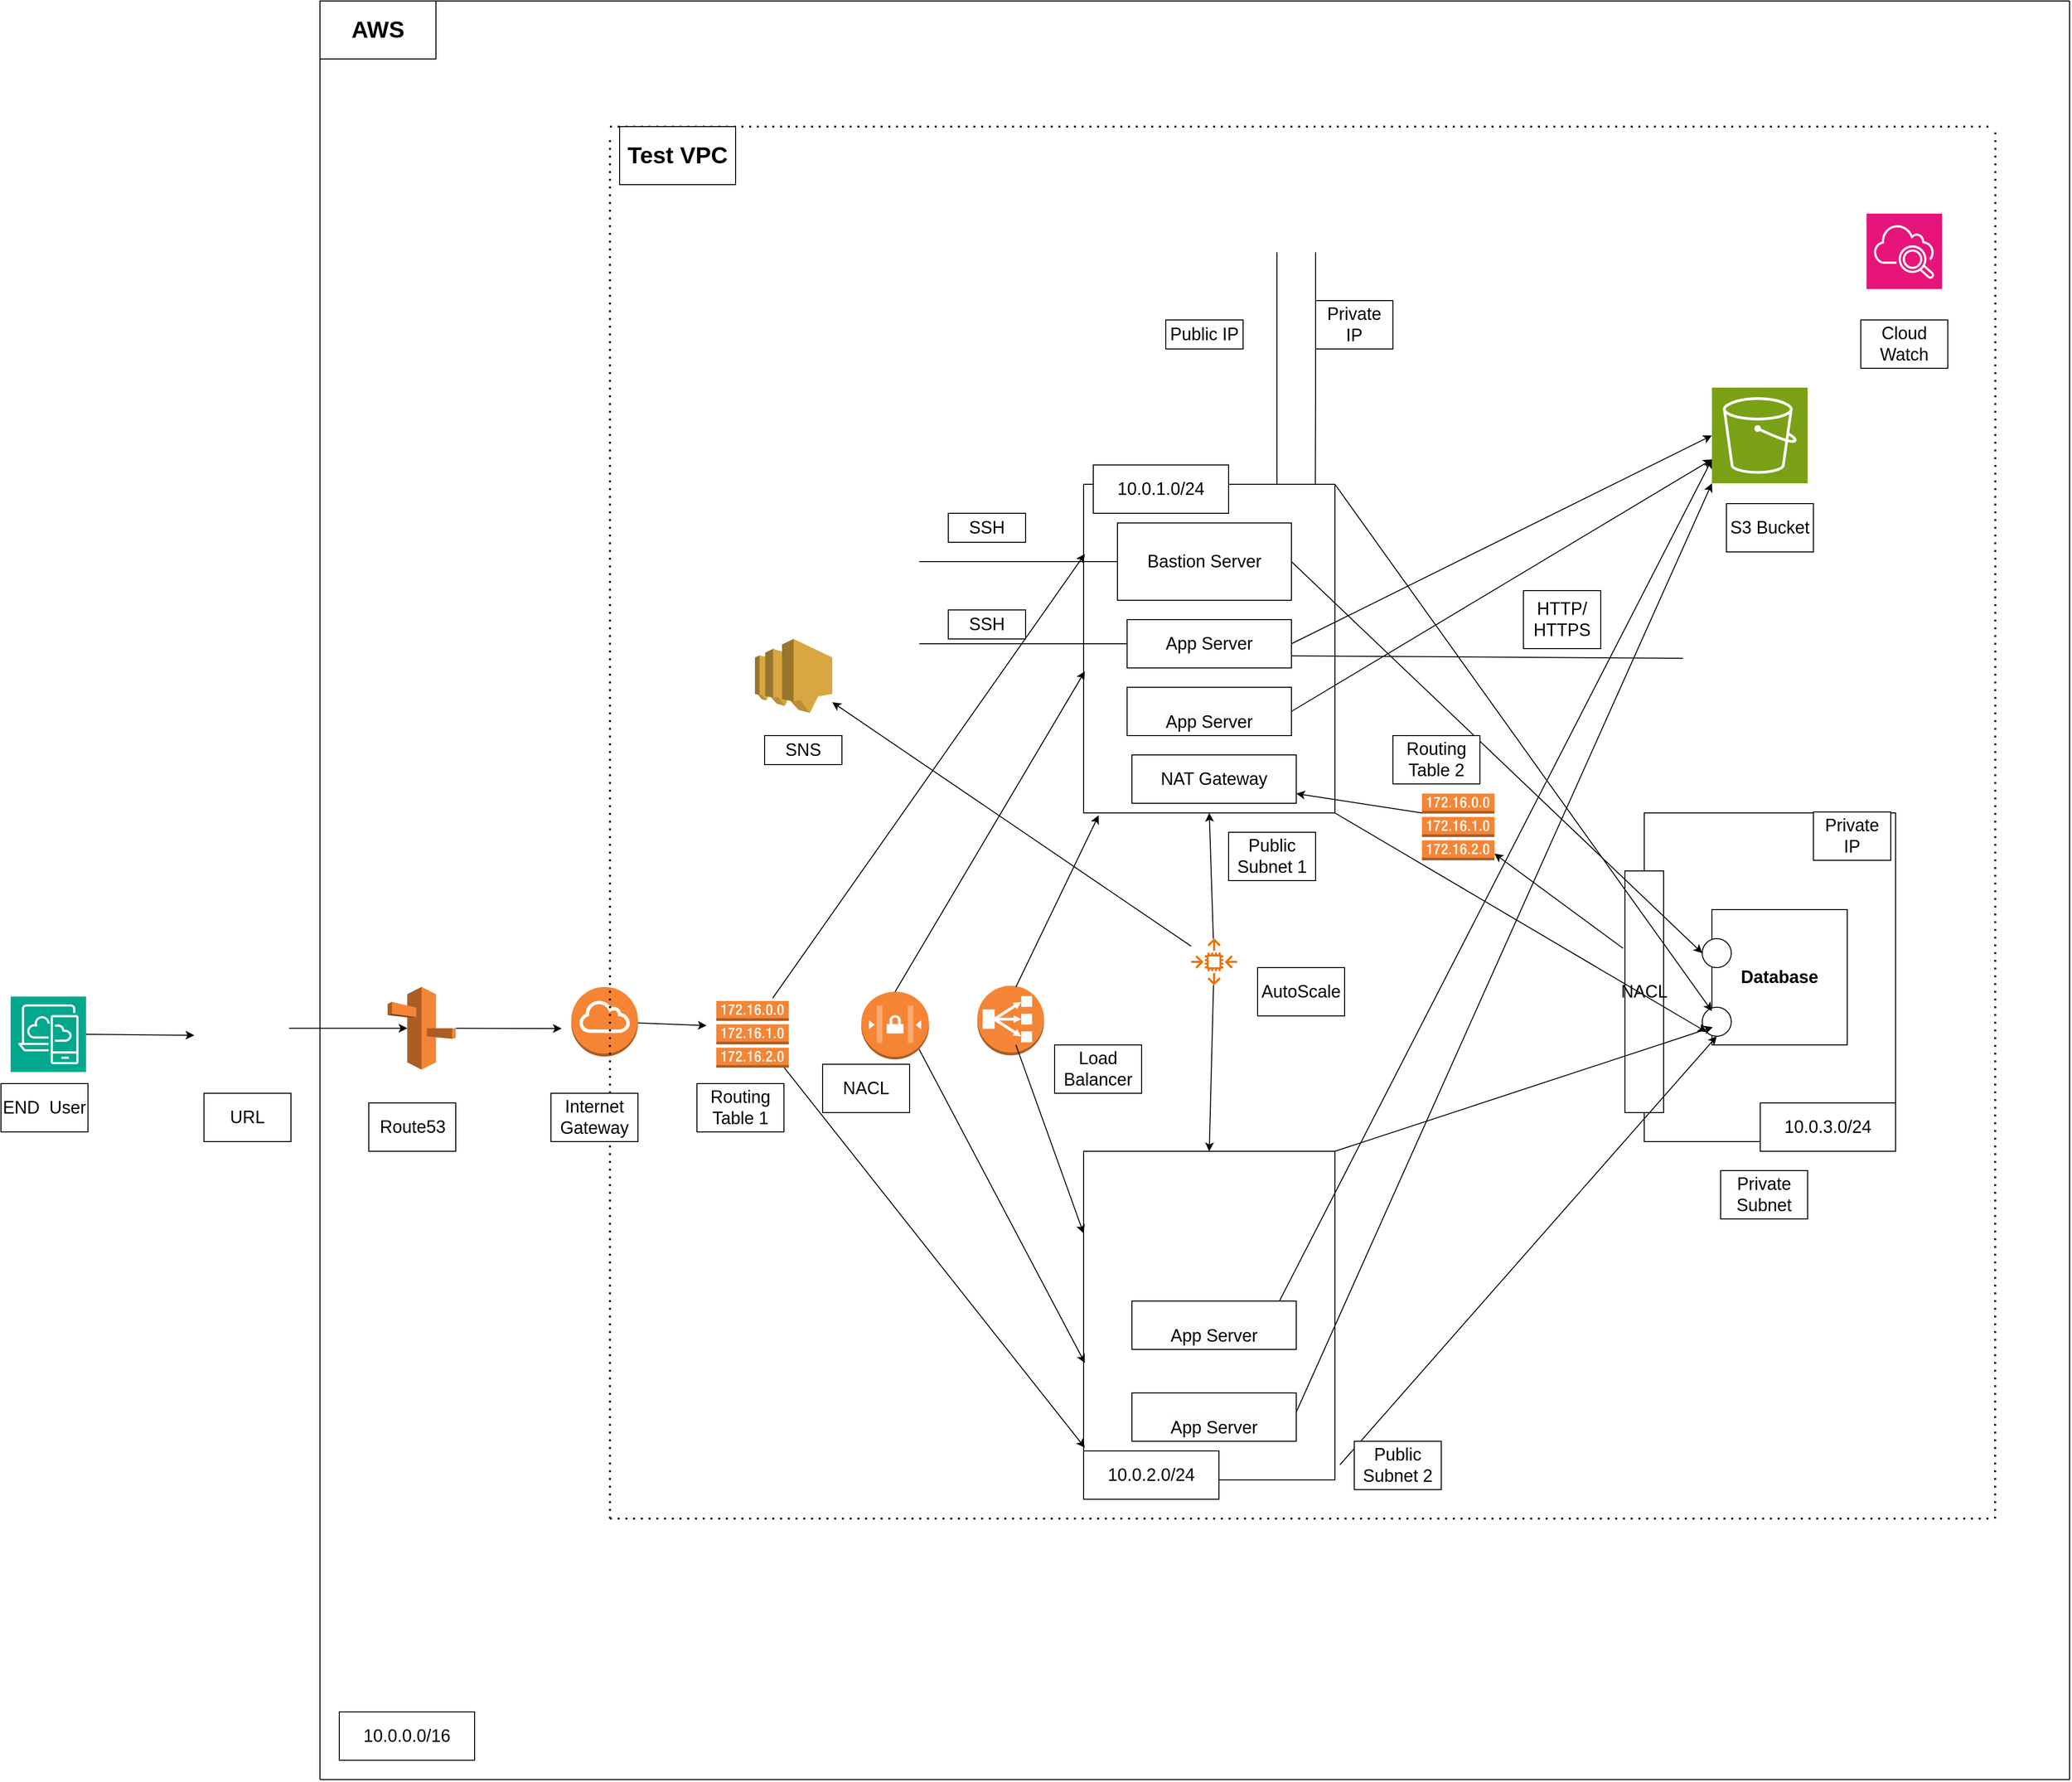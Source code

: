 <mxfile version="22.0.6" type="github">
  <diagram name="Page-1" id="85Ee-x2F9uvneITParOF">
    <mxGraphModel dx="3183" dy="2287" grid="1" gridSize="10" guides="1" tooltips="1" connect="1" arrows="1" fold="1" page="1" pageScale="1" pageWidth="850" pageHeight="1100" math="0" shadow="0">
      <root>
        <mxCell id="0" />
        <mxCell id="1" parent="0" />
        <mxCell id="z4sBppYdsolEK-6dgZcM-1" value="" style="sketch=0;points=[[0,0,0],[0.25,0,0],[0.5,0,0],[0.75,0,0],[1,0,0],[0,1,0],[0.25,1,0],[0.5,1,0],[0.75,1,0],[1,1,0],[0,0.25,0],[0,0.5,0],[0,0.75,0],[1,0.25,0],[1,0.5,0],[1,0.75,0]];outlineConnect=0;fontColor=#232F3E;fillColor=#01A88D;strokeColor=#ffffff;dashed=0;verticalLabelPosition=bottom;verticalAlign=top;align=center;html=1;fontSize=12;fontStyle=0;aspect=fixed;shape=mxgraph.aws4.resourceIcon;resIcon=mxgraph.aws4.desktop_and_app_streaming;" vertex="1" parent="1">
          <mxGeometry x="-330" y="210" width="78" height="78" as="geometry" />
        </mxCell>
        <mxCell id="z4sBppYdsolEK-6dgZcM-2" value="" style="shape=image;html=1;verticalAlign=top;verticalLabelPosition=bottom;labelBackgroundColor=#ffffff;imageAspect=0;aspect=fixed;image=https://cdn1.iconfinder.com/data/icons/KDE_Crystal_Diamond_2.5_Classical_Mod/128x128/mimetypes/html.png" vertex="1" parent="1">
          <mxGeometry x="-130" y="198.75" width="88" height="88" as="geometry" />
        </mxCell>
        <mxCell id="z4sBppYdsolEK-6dgZcM-3" value="" style="outlineConnect=0;dashed=0;verticalLabelPosition=bottom;verticalAlign=top;align=center;html=1;shape=mxgraph.aws3.route_53;fillColor=#F58536;gradientColor=none;" vertex="1" parent="1">
          <mxGeometry x="60" y="200" width="70.5" height="85.5" as="geometry" />
        </mxCell>
        <mxCell id="z4sBppYdsolEK-6dgZcM-4" value="" style="outlineConnect=0;dashed=0;verticalLabelPosition=bottom;verticalAlign=top;align=center;html=1;shape=mxgraph.aws3.internet_gateway;fillColor=#F58534;gradientColor=none;" vertex="1" parent="1">
          <mxGeometry x="250" y="200" width="69" height="72" as="geometry" />
        </mxCell>
        <mxCell id="z4sBppYdsolEK-6dgZcM-6" value="" style="endArrow=none;html=1;rounded=0;" edge="1" parent="1">
          <mxGeometry width="50" height="50" relative="1" as="geometry">
            <mxPoint x="-10" y="1019.867" as="sourcePoint" />
            <mxPoint x="-10" y="-820" as="targetPoint" />
          </mxGeometry>
        </mxCell>
        <mxCell id="z4sBppYdsolEK-6dgZcM-7" value="" style="endArrow=none;dashed=1;html=1;dashPattern=1 3;strokeWidth=2;rounded=0;" edge="1" parent="1">
          <mxGeometry width="50" height="50" relative="1" as="geometry">
            <mxPoint x="290" y="750" as="sourcePoint" />
            <mxPoint x="290" y="-680" as="targetPoint" />
          </mxGeometry>
        </mxCell>
        <mxCell id="z4sBppYdsolEK-6dgZcM-9" value="" style="outlineConnect=0;dashed=0;verticalLabelPosition=bottom;verticalAlign=top;align=center;html=1;shape=mxgraph.aws3.network_access_controllist;fillColor=#F58534;gradientColor=none;" vertex="1" parent="1">
          <mxGeometry x="550" y="205" width="70" height="70" as="geometry" />
        </mxCell>
        <mxCell id="z4sBppYdsolEK-6dgZcM-11" value="" style="outlineConnect=0;dashed=0;verticalLabelPosition=bottom;verticalAlign=top;align=center;html=1;shape=mxgraph.aws3.classic_load_balancer;fillColor=#F58536;gradientColor=none;" vertex="1" parent="1">
          <mxGeometry x="670" y="198.75" width="69" height="72" as="geometry" />
        </mxCell>
        <mxCell id="z4sBppYdsolEK-6dgZcM-13" value="" style="rounded=0;whiteSpace=wrap;html=1;" vertex="1" parent="1">
          <mxGeometry x="780" y="-320" width="260" height="340" as="geometry" />
        </mxCell>
        <mxCell id="z4sBppYdsolEK-6dgZcM-14" value="" style="rounded=0;whiteSpace=wrap;html=1;" vertex="1" parent="1">
          <mxGeometry x="780" y="370" width="260" height="340" as="geometry" />
        </mxCell>
        <mxCell id="z4sBppYdsolEK-6dgZcM-16" value="&lt;font style=&quot;font-size: 18px;&quot;&gt;&lt;br&gt;&lt;span style=&quot;color: rgb(0, 0, 0); font-family: Helvetica; font-style: normal; font-variant-ligatures: normal; font-variant-caps: normal; font-weight: 400; letter-spacing: normal; orphans: 2; text-align: center; text-indent: 0px; text-transform: none; widows: 2; word-spacing: 0px; -webkit-text-stroke-width: 0px; background-color: rgb(251, 251, 251); text-decoration-thickness: initial; text-decoration-style: initial; text-decoration-color: initial; float: none; display: inline !important;&quot;&gt;App Server&lt;/span&gt;&lt;br&gt;&lt;/font&gt;" style="rounded=0;whiteSpace=wrap;html=1;" vertex="1" parent="1">
          <mxGeometry x="830" y="525" width="170" height="50" as="geometry" />
        </mxCell>
        <mxCell id="z4sBppYdsolEK-6dgZcM-17" value="&lt;font style=&quot;font-size: 18px;&quot;&gt;&lt;br&gt;&lt;span style=&quot;color: rgb(0, 0, 0); font-family: Helvetica; font-style: normal; font-variant-ligatures: normal; font-variant-caps: normal; font-weight: 400; letter-spacing: normal; orphans: 2; text-align: center; text-indent: 0px; text-transform: none; widows: 2; word-spacing: 0px; -webkit-text-stroke-width: 0px; background-color: rgb(251, 251, 251); text-decoration-thickness: initial; text-decoration-style: initial; text-decoration-color: initial; float: none; display: inline !important;&quot;&gt;App Server&lt;/span&gt;&lt;br&gt;&lt;/font&gt;" style="rounded=0;whiteSpace=wrap;html=1;" vertex="1" parent="1">
          <mxGeometry x="830" y="620" width="170" height="50" as="geometry" />
        </mxCell>
        <mxCell id="z4sBppYdsolEK-6dgZcM-18" value="&lt;font style=&quot;font-size: 18px;&quot;&gt;&lt;br&gt;&lt;span style=&quot;color: rgb(0, 0, 0); font-family: Helvetica; font-style: normal; font-variant-ligatures: normal; font-variant-caps: normal; font-weight: 400; letter-spacing: normal; orphans: 2; text-align: center; text-indent: 0px; text-transform: none; widows: 2; word-spacing: 0px; -webkit-text-stroke-width: 0px; background-color: rgb(251, 251, 251); text-decoration-thickness: initial; text-decoration-style: initial; text-decoration-color: initial; float: none; display: inline !important;&quot;&gt;App Server&lt;/span&gt;&lt;br&gt;&lt;/font&gt;" style="rounded=0;whiteSpace=wrap;html=1;" vertex="1" parent="1">
          <mxGeometry x="825" y="-110" width="170" height="50" as="geometry" />
        </mxCell>
        <mxCell id="z4sBppYdsolEK-6dgZcM-19" value="&lt;font style=&quot;font-size: 18px;&quot;&gt;App Server&lt;/font&gt;" style="rounded=0;whiteSpace=wrap;html=1;" vertex="1" parent="1">
          <mxGeometry x="825" y="-180" width="170" height="50" as="geometry" />
        </mxCell>
        <mxCell id="z4sBppYdsolEK-6dgZcM-20" value="&lt;font style=&quot;font-size: 18px;&quot;&gt;Bastion Server&lt;/font&gt;" style="rounded=0;whiteSpace=wrap;html=1;" vertex="1" parent="1">
          <mxGeometry x="815" y="-280" width="180" height="80" as="geometry" />
        </mxCell>
        <mxCell id="z4sBppYdsolEK-6dgZcM-21" value="" style="rounded=0;whiteSpace=wrap;html=1;" vertex="1" parent="1">
          <mxGeometry x="1360" y="20" width="260" height="340" as="geometry" />
        </mxCell>
        <mxCell id="z4sBppYdsolEK-6dgZcM-22" value="&lt;font style=&quot;font-size: 18px;&quot;&gt;&lt;b&gt;Database&lt;/b&gt;&lt;/font&gt;" style="whiteSpace=wrap;html=1;aspect=fixed;" vertex="1" parent="1">
          <mxGeometry x="1430" y="120" width="140" height="140" as="geometry" />
        </mxCell>
        <mxCell id="z4sBppYdsolEK-6dgZcM-23" value="" style="ellipse;whiteSpace=wrap;html=1;aspect=fixed;" vertex="1" parent="1">
          <mxGeometry x="1420" y="221" width="30" height="30" as="geometry" />
        </mxCell>
        <mxCell id="z4sBppYdsolEK-6dgZcM-24" value="" style="ellipse;whiteSpace=wrap;html=1;aspect=fixed;" vertex="1" parent="1">
          <mxGeometry x="1420" y="150" width="30" height="30" as="geometry" />
        </mxCell>
        <mxCell id="z4sBppYdsolEK-6dgZcM-25" value="" style="sketch=0;points=[[0,0,0],[0.25,0,0],[0.5,0,0],[0.75,0,0],[1,0,0],[0,1,0],[0.25,1,0],[0.5,1,0],[0.75,1,0],[1,1,0],[0,0.25,0],[0,0.5,0],[0,0.75,0],[1,0.25,0],[1,0.5,0],[1,0.75,0]];outlineConnect=0;fontColor=#232F3E;fillColor=#7AA116;strokeColor=#ffffff;dashed=0;verticalLabelPosition=bottom;verticalAlign=top;align=center;html=1;fontSize=12;fontStyle=0;aspect=fixed;shape=mxgraph.aws4.resourceIcon;resIcon=mxgraph.aws4.s3;" vertex="1" parent="1">
          <mxGeometry x="1430" y="-420" width="99" height="99" as="geometry" />
        </mxCell>
        <mxCell id="z4sBppYdsolEK-6dgZcM-26" value="" style="sketch=0;points=[[0,0,0],[0.25,0,0],[0.5,0,0],[0.75,0,0],[1,0,0],[0,1,0],[0.25,1,0],[0.5,1,0],[0.75,1,0],[1,1,0],[0,0.25,0],[0,0.5,0],[0,0.75,0],[1,0.25,0],[1,0.5,0],[1,0.75,0]];points=[[0,0,0],[0.25,0,0],[0.5,0,0],[0.75,0,0],[1,0,0],[0,1,0],[0.25,1,0],[0.5,1,0],[0.75,1,0],[1,1,0],[0,0.25,0],[0,0.5,0],[0,0.75,0],[1,0.25,0],[1,0.5,0],[1,0.75,0]];outlineConnect=0;fontColor=#232F3E;fillColor=#E7157B;strokeColor=#ffffff;dashed=0;verticalLabelPosition=bottom;verticalAlign=top;align=center;html=1;fontSize=12;fontStyle=0;aspect=fixed;shape=mxgraph.aws4.resourceIcon;resIcon=mxgraph.aws4.cloudwatch_2;" vertex="1" parent="1">
          <mxGeometry x="1590" y="-600" width="78" height="78" as="geometry" />
        </mxCell>
        <mxCell id="z4sBppYdsolEK-6dgZcM-27" value="" style="endArrow=none;dashed=1;html=1;dashPattern=1 3;strokeWidth=2;rounded=0;" edge="1" parent="1">
          <mxGeometry width="50" height="50" relative="1" as="geometry">
            <mxPoint x="290" y="-690" as="sourcePoint" />
            <mxPoint x="1720" y="-690" as="targetPoint" />
          </mxGeometry>
        </mxCell>
        <mxCell id="z4sBppYdsolEK-6dgZcM-28" value="" style="endArrow=none;dashed=1;html=1;dashPattern=1 3;strokeWidth=2;rounded=0;" edge="1" parent="1">
          <mxGeometry width="50" height="50" relative="1" as="geometry">
            <mxPoint x="290" y="750" as="sourcePoint" />
            <mxPoint x="1720" y="750" as="targetPoint" />
          </mxGeometry>
        </mxCell>
        <mxCell id="z4sBppYdsolEK-6dgZcM-29" value="" style="endArrow=none;html=1;rounded=0;" edge="1" parent="1">
          <mxGeometry width="50" height="50" relative="1" as="geometry">
            <mxPoint x="-10" y="1020" as="sourcePoint" />
            <mxPoint x="1800" y="1020" as="targetPoint" />
          </mxGeometry>
        </mxCell>
        <mxCell id="z4sBppYdsolEK-6dgZcM-30" value="" style="endArrow=none;dashed=1;html=1;dashPattern=1 3;strokeWidth=2;rounded=0;" edge="1" parent="1">
          <mxGeometry width="50" height="50" relative="1" as="geometry">
            <mxPoint x="1723" y="750" as="sourcePoint" />
            <mxPoint x="1723.2" y="-690" as="targetPoint" />
          </mxGeometry>
        </mxCell>
        <mxCell id="z4sBppYdsolEK-6dgZcM-31" value="" style="endArrow=none;html=1;rounded=0;" edge="1" parent="1">
          <mxGeometry width="50" height="50" relative="1" as="geometry">
            <mxPoint x="-10" y="-820" as="sourcePoint" />
            <mxPoint x="1800" y="-820" as="targetPoint" />
          </mxGeometry>
        </mxCell>
        <mxCell id="z4sBppYdsolEK-6dgZcM-32" value="" style="endArrow=none;html=1;rounded=0;" edge="1" parent="1">
          <mxGeometry width="50" height="50" relative="1" as="geometry">
            <mxPoint x="1800" y="1020" as="sourcePoint" />
            <mxPoint x="1800" y="-820" as="targetPoint" />
          </mxGeometry>
        </mxCell>
        <mxCell id="z4sBppYdsolEK-6dgZcM-33" value="&lt;font style=&quot;font-size: 18px;&quot;&gt;NACL&lt;/font&gt;" style="rounded=0;whiteSpace=wrap;html=1;" vertex="1" parent="1">
          <mxGeometry x="1340" y="80" width="40" height="250" as="geometry" />
        </mxCell>
        <mxCell id="z4sBppYdsolEK-6dgZcM-34" value="" style="endArrow=classic;html=1;rounded=0;entryX=0;entryY=0.5;entryDx=0;entryDy=0;exitX=1;exitY=0.5;exitDx=0;exitDy=0;" edge="1" parent="1" source="z4sBppYdsolEK-6dgZcM-20" target="z4sBppYdsolEK-6dgZcM-24">
          <mxGeometry width="50" height="50" relative="1" as="geometry">
            <mxPoint x="790" y="250" as="sourcePoint" />
            <mxPoint x="840" y="200" as="targetPoint" />
          </mxGeometry>
        </mxCell>
        <mxCell id="z4sBppYdsolEK-6dgZcM-35" value="" style="endArrow=classic;html=1;rounded=0;entryX=0.006;entryY=0.869;entryDx=0;entryDy=0;entryPerimeter=0;exitX=1;exitY=0;exitDx=0;exitDy=0;" edge="1" parent="1" source="z4sBppYdsolEK-6dgZcM-14" target="z4sBppYdsolEK-6dgZcM-22">
          <mxGeometry width="50" height="50" relative="1" as="geometry">
            <mxPoint x="790" y="250" as="sourcePoint" />
            <mxPoint x="840" y="200" as="targetPoint" />
          </mxGeometry>
        </mxCell>
        <mxCell id="z4sBppYdsolEK-6dgZcM-36" value="" style="endArrow=classic;html=1;rounded=0;exitX=1.02;exitY=0.954;exitDx=0;exitDy=0;exitPerimeter=0;entryX=0.5;entryY=1;entryDx=0;entryDy=0;" edge="1" parent="1" source="z4sBppYdsolEK-6dgZcM-14" target="z4sBppYdsolEK-6dgZcM-23">
          <mxGeometry width="50" height="50" relative="1" as="geometry">
            <mxPoint x="790" y="250" as="sourcePoint" />
            <mxPoint x="840" y="200" as="targetPoint" />
          </mxGeometry>
        </mxCell>
        <mxCell id="z4sBppYdsolEK-6dgZcM-37" value="" style="endArrow=classic;html=1;rounded=0;entryX=0;entryY=1;entryDx=0;entryDy=0;exitX=1;exitY=1;exitDx=0;exitDy=0;" edge="1" parent="1" source="z4sBppYdsolEK-6dgZcM-13" target="z4sBppYdsolEK-6dgZcM-23">
          <mxGeometry width="50" height="50" relative="1" as="geometry">
            <mxPoint x="790" y="250" as="sourcePoint" />
            <mxPoint x="840" y="200" as="targetPoint" />
          </mxGeometry>
        </mxCell>
        <mxCell id="z4sBppYdsolEK-6dgZcM-38" value="" style="endArrow=classic;html=1;rounded=0;entryX=0;entryY=0.75;entryDx=0;entryDy=0;exitX=1;exitY=0;exitDx=0;exitDy=0;" edge="1" parent="1" source="z4sBppYdsolEK-6dgZcM-13" target="z4sBppYdsolEK-6dgZcM-22">
          <mxGeometry width="50" height="50" relative="1" as="geometry">
            <mxPoint x="790" y="250" as="sourcePoint" />
            <mxPoint x="840" y="200" as="targetPoint" />
          </mxGeometry>
        </mxCell>
        <mxCell id="z4sBppYdsolEK-6dgZcM-39" value="" style="endArrow=classic;html=1;rounded=0;exitX=1;exitY=0.5;exitDx=0;exitDy=0;exitPerimeter=0;" edge="1" parent="1" source="z4sBppYdsolEK-6dgZcM-1">
          <mxGeometry width="50" height="50" relative="1" as="geometry">
            <mxPoint x="790" y="250" as="sourcePoint" />
            <mxPoint x="-140" y="250" as="targetPoint" />
          </mxGeometry>
        </mxCell>
        <mxCell id="z4sBppYdsolEK-6dgZcM-40" value="" style="endArrow=classic;html=1;rounded=0;exitX=1;exitY=0.5;exitDx=0;exitDy=0;entryX=0.29;entryY=0.5;entryDx=0;entryDy=0;entryPerimeter=0;" edge="1" parent="1" source="z4sBppYdsolEK-6dgZcM-2" target="z4sBppYdsolEK-6dgZcM-3">
          <mxGeometry width="50" height="50" relative="1" as="geometry">
            <mxPoint x="-10" y="250" as="sourcePoint" />
            <mxPoint x="60" y="250" as="targetPoint" />
          </mxGeometry>
        </mxCell>
        <mxCell id="z4sBppYdsolEK-6dgZcM-42" value="" style="endArrow=classic;html=1;rounded=0;exitX=1;exitY=0.5;exitDx=0;exitDy=0;exitPerimeter=0;" edge="1" parent="1" source="z4sBppYdsolEK-6dgZcM-3">
          <mxGeometry width="50" height="50" relative="1" as="geometry">
            <mxPoint x="700" y="220" as="sourcePoint" />
            <mxPoint x="240" y="243" as="targetPoint" />
          </mxGeometry>
        </mxCell>
        <mxCell id="z4sBppYdsolEK-6dgZcM-43" value="" style="endArrow=classic;html=1;rounded=0;entryX=0;entryY=0.5;entryDx=0;entryDy=0;" edge="1" parent="1" source="z4sBppYdsolEK-6dgZcM-4">
          <mxGeometry width="50" height="50" relative="1" as="geometry">
            <mxPoint x="700" y="220" as="sourcePoint" />
            <mxPoint x="390" y="240" as="targetPoint" />
          </mxGeometry>
        </mxCell>
        <mxCell id="z4sBppYdsolEK-6dgZcM-46" value="" style="endArrow=classic;html=1;rounded=0;exitX=1;exitY=0;exitDx=0;exitDy=0;entryX=0.005;entryY=0.212;entryDx=0;entryDy=0;entryPerimeter=0;" edge="1" parent="1" target="z4sBppYdsolEK-6dgZcM-13">
          <mxGeometry width="50" height="50" relative="1" as="geometry">
            <mxPoint x="458.284" y="211.716" as="sourcePoint" />
            <mxPoint x="750" y="170" as="targetPoint" />
          </mxGeometry>
        </mxCell>
        <mxCell id="z4sBppYdsolEK-6dgZcM-47" value="" style="endArrow=classic;html=1;rounded=0;exitX=0.5;exitY=0;exitDx=0;exitDy=0;exitPerimeter=0;entryX=0.005;entryY=0.569;entryDx=0;entryDy=0;entryPerimeter=0;" edge="1" parent="1" source="z4sBppYdsolEK-6dgZcM-9" target="z4sBppYdsolEK-6dgZcM-13">
          <mxGeometry width="50" height="50" relative="1" as="geometry">
            <mxPoint x="700" y="220" as="sourcePoint" />
            <mxPoint x="750" y="170" as="targetPoint" />
          </mxGeometry>
        </mxCell>
        <mxCell id="z4sBppYdsolEK-6dgZcM-48" value="" style="endArrow=classic;html=1;rounded=0;entryX=0.06;entryY=1.007;entryDx=0;entryDy=0;entryPerimeter=0;" edge="1" parent="1" target="z4sBppYdsolEK-6dgZcM-13">
          <mxGeometry width="50" height="50" relative="1" as="geometry">
            <mxPoint x="710" y="200" as="sourcePoint" />
            <mxPoint x="750" y="170" as="targetPoint" />
          </mxGeometry>
        </mxCell>
        <mxCell id="z4sBppYdsolEK-6dgZcM-50" value="" style="endArrow=classic;html=1;rounded=0;exitX=1;exitY=1;exitDx=0;exitDy=0;entryX=0.005;entryY=0.902;entryDx=0;entryDy=0;entryPerimeter=0;" edge="1" parent="1" target="z4sBppYdsolEK-6dgZcM-14">
          <mxGeometry width="50" height="50" relative="1" as="geometry">
            <mxPoint x="458.284" y="268.284" as="sourcePoint" />
            <mxPoint x="750" y="170" as="targetPoint" />
          </mxGeometry>
        </mxCell>
        <mxCell id="z4sBppYdsolEK-6dgZcM-51" value="" style="endArrow=classic;html=1;rounded=0;entryX=0.005;entryY=0.644;entryDx=0;entryDy=0;entryPerimeter=0;exitX=0.855;exitY=0.85;exitDx=0;exitDy=0;exitPerimeter=0;" edge="1" parent="1" source="z4sBppYdsolEK-6dgZcM-9" target="z4sBppYdsolEK-6dgZcM-14">
          <mxGeometry width="50" height="50" relative="1" as="geometry">
            <mxPoint x="700" y="220" as="sourcePoint" />
            <mxPoint x="750" y="170" as="targetPoint" />
          </mxGeometry>
        </mxCell>
        <mxCell id="z4sBppYdsolEK-6dgZcM-52" value="" style="endArrow=classic;html=1;rounded=0;entryX=0;entryY=0.25;entryDx=0;entryDy=0;" edge="1" parent="1" target="z4sBppYdsolEK-6dgZcM-14">
          <mxGeometry width="50" height="50" relative="1" as="geometry">
            <mxPoint x="710" y="260" as="sourcePoint" />
            <mxPoint x="750" y="170" as="targetPoint" />
          </mxGeometry>
        </mxCell>
        <mxCell id="z4sBppYdsolEK-6dgZcM-54" value="&lt;font style=&quot;font-size: 18px;&quot;&gt;NAT Gateway&lt;/font&gt;" style="rounded=0;whiteSpace=wrap;html=1;" vertex="1" parent="1">
          <mxGeometry x="830" y="-40" width="170" height="50" as="geometry" />
        </mxCell>
        <mxCell id="z4sBppYdsolEK-6dgZcM-55" value="&lt;font style=&quot;font-size: 18px;&quot;&gt;END&amp;nbsp; User&lt;/font&gt;" style="rounded=0;whiteSpace=wrap;html=1;" vertex="1" parent="1">
          <mxGeometry x="-340" y="300" width="90" height="50" as="geometry" />
        </mxCell>
        <mxCell id="z4sBppYdsolEK-6dgZcM-56" value="&lt;span style=&quot;font-size: 18px;&quot;&gt;URL&lt;/span&gt;" style="rounded=0;whiteSpace=wrap;html=1;" vertex="1" parent="1">
          <mxGeometry x="-130" y="310" width="90" height="50" as="geometry" />
        </mxCell>
        <mxCell id="z4sBppYdsolEK-6dgZcM-57" value="&lt;span style=&quot;font-size: 18px;&quot;&gt;Route53&lt;/span&gt;" style="rounded=0;whiteSpace=wrap;html=1;" vertex="1" parent="1">
          <mxGeometry x="40.5" y="320" width="90" height="50" as="geometry" />
        </mxCell>
        <mxCell id="z4sBppYdsolEK-6dgZcM-58" value="&lt;span style=&quot;font-size: 18px;&quot;&gt;Internet Gateway&lt;/span&gt;" style="rounded=0;whiteSpace=wrap;html=1;" vertex="1" parent="1">
          <mxGeometry x="229" y="310" width="90" height="50" as="geometry" />
        </mxCell>
        <mxCell id="z4sBppYdsolEK-6dgZcM-59" value="&lt;span style=&quot;font-size: 18px;&quot;&gt;NACL&lt;/span&gt;" style="rounded=0;whiteSpace=wrap;html=1;" vertex="1" parent="1">
          <mxGeometry x="510" y="280" width="90" height="50" as="geometry" />
        </mxCell>
        <mxCell id="z4sBppYdsolEK-6dgZcM-60" value="&lt;span style=&quot;font-size: 18px;&quot;&gt;Load Balancer&lt;/span&gt;" style="rounded=0;whiteSpace=wrap;html=1;" vertex="1" parent="1">
          <mxGeometry x="750" y="260" width="90" height="50" as="geometry" />
        </mxCell>
        <mxCell id="z4sBppYdsolEK-6dgZcM-61" value="&lt;span style=&quot;font-size: 18px;&quot;&gt;Routing Table 1&lt;/span&gt;" style="rounded=0;whiteSpace=wrap;html=1;" vertex="1" parent="1">
          <mxGeometry x="380" y="300" width="90" height="50" as="geometry" />
        </mxCell>
        <mxCell id="z4sBppYdsolEK-6dgZcM-62" value="&lt;span style=&quot;font-size: 18px;&quot;&gt;Cloud Watch&lt;/span&gt;" style="rounded=0;whiteSpace=wrap;html=1;" vertex="1" parent="1">
          <mxGeometry x="1584" y="-490" width="90" height="50" as="geometry" />
        </mxCell>
        <mxCell id="z4sBppYdsolEK-6dgZcM-63" value="&lt;span style=&quot;font-size: 18px;&quot;&gt;S3 Bucket&lt;/span&gt;" style="rounded=0;whiteSpace=wrap;html=1;" vertex="1" parent="1">
          <mxGeometry x="1445" y="-300" width="90" height="50" as="geometry" />
        </mxCell>
        <mxCell id="z4sBppYdsolEK-6dgZcM-64" value="&lt;font style=&quot;font-size: 24px;&quot;&gt;&lt;b&gt;Test VPC&lt;/b&gt;&lt;/font&gt;" style="whiteSpace=wrap;html=1;" vertex="1" parent="1">
          <mxGeometry x="300" y="-690" width="120" height="60" as="geometry" />
        </mxCell>
        <mxCell id="z4sBppYdsolEK-6dgZcM-65" value="&lt;font style=&quot;font-size: 24px;&quot;&gt;&lt;b&gt;AWS&lt;/b&gt;&lt;/font&gt;" style="whiteSpace=wrap;html=1;" vertex="1" parent="1">
          <mxGeometry x="-10" y="-820" width="120" height="60" as="geometry" />
        </mxCell>
        <mxCell id="z4sBppYdsolEK-6dgZcM-66" value="" style="endArrow=classic;html=1;rounded=0;exitX=0;exitY=0.5;exitDx=0;exitDy=0;" edge="1" parent="1">
          <mxGeometry width="50" height="50" relative="1" as="geometry">
            <mxPoint x="1130" y="20" as="sourcePoint" />
            <mxPoint x="1000" as="targetPoint" />
            <Array as="points">
              <mxPoint x="1000" />
            </Array>
          </mxGeometry>
        </mxCell>
        <mxCell id="z4sBppYdsolEK-6dgZcM-67" value="" style="sketch=0;outlineConnect=0;fontColor=#232F3E;gradientColor=none;fillColor=#ED7100;strokeColor=none;dashed=0;verticalLabelPosition=bottom;verticalAlign=top;align=center;html=1;fontSize=12;fontStyle=0;aspect=fixed;pointerEvents=1;shape=mxgraph.aws4.auto_scaling2;" vertex="1" parent="1">
          <mxGeometry x="891" y="150" width="48" height="48" as="geometry" />
        </mxCell>
        <mxCell id="z4sBppYdsolEK-6dgZcM-68" value="" style="outlineConnect=0;dashed=0;verticalLabelPosition=bottom;verticalAlign=top;align=center;html=1;shape=mxgraph.aws3.route_table;fillColor=#F58536;gradientColor=none;" vertex="1" parent="1">
          <mxGeometry x="400" y="214.5" width="75" height="69" as="geometry" />
        </mxCell>
        <mxCell id="z4sBppYdsolEK-6dgZcM-69" value="" style="outlineConnect=0;dashed=0;verticalLabelPosition=bottom;verticalAlign=top;align=center;html=1;shape=mxgraph.aws3.route_table;fillColor=#F58536;gradientColor=none;" vertex="1" parent="1">
          <mxGeometry x="1130" width="75" height="69" as="geometry" />
        </mxCell>
        <mxCell id="z4sBppYdsolEK-6dgZcM-70" value="" style="endArrow=classic;html=1;rounded=0;exitX=-0.05;exitY=0.32;exitDx=0;exitDy=0;exitPerimeter=0;" edge="1" parent="1" source="z4sBppYdsolEK-6dgZcM-33" target="z4sBppYdsolEK-6dgZcM-69">
          <mxGeometry width="50" height="50" relative="1" as="geometry">
            <mxPoint x="730" y="260" as="sourcePoint" />
            <mxPoint x="780" y="210" as="targetPoint" />
          </mxGeometry>
        </mxCell>
        <mxCell id="z4sBppYdsolEK-6dgZcM-71" value="" style="endArrow=classic;html=1;rounded=0;entryX=0.5;entryY=1;entryDx=0;entryDy=0;" edge="1" parent="1" source="z4sBppYdsolEK-6dgZcM-67" target="z4sBppYdsolEK-6dgZcM-13">
          <mxGeometry width="50" height="50" relative="1" as="geometry">
            <mxPoint x="730" y="90" as="sourcePoint" />
            <mxPoint x="780" y="40" as="targetPoint" />
          </mxGeometry>
        </mxCell>
        <mxCell id="z4sBppYdsolEK-6dgZcM-72" value="" style="endArrow=classic;html=1;rounded=0;entryX=0.5;entryY=0;entryDx=0;entryDy=0;" edge="1" parent="1" source="z4sBppYdsolEK-6dgZcM-67" target="z4sBppYdsolEK-6dgZcM-14">
          <mxGeometry width="50" height="50" relative="1" as="geometry">
            <mxPoint x="730" y="90" as="sourcePoint" />
            <mxPoint x="780" y="40" as="targetPoint" />
          </mxGeometry>
        </mxCell>
        <mxCell id="z4sBppYdsolEK-6dgZcM-73" value="&lt;span style=&quot;font-size: 18px;&quot;&gt;AutoScale&lt;/span&gt;" style="rounded=0;whiteSpace=wrap;html=1;" vertex="1" parent="1">
          <mxGeometry x="960" y="180" width="90" height="50" as="geometry" />
        </mxCell>
        <mxCell id="z4sBppYdsolEK-6dgZcM-76" value="" style="outlineConnect=0;dashed=0;verticalLabelPosition=bottom;verticalAlign=top;align=center;html=1;shape=mxgraph.aws3.sns;fillColor=#D9A741;gradientColor=none;" vertex="1" parent="1">
          <mxGeometry x="440" y="-160" width="80" height="76.5" as="geometry" />
        </mxCell>
        <mxCell id="z4sBppYdsolEK-6dgZcM-77" value="" style="endArrow=classic;html=1;rounded=0;" edge="1" parent="1" source="z4sBppYdsolEK-6dgZcM-67" target="z4sBppYdsolEK-6dgZcM-76">
          <mxGeometry width="50" height="50" relative="1" as="geometry">
            <mxPoint x="740" y="80" as="sourcePoint" />
            <mxPoint x="790" y="30" as="targetPoint" />
          </mxGeometry>
        </mxCell>
        <mxCell id="z4sBppYdsolEK-6dgZcM-78" value="&lt;font style=&quot;font-size: 18px;&quot;&gt;SNS&lt;/font&gt;" style="whiteSpace=wrap;html=1;" vertex="1" parent="1">
          <mxGeometry x="450" y="-60" width="80" height="30" as="geometry" />
        </mxCell>
        <mxCell id="z4sBppYdsolEK-6dgZcM-79" value="&lt;span style=&quot;font-size: 18px;&quot;&gt;Routing Table 2&lt;/span&gt;" style="rounded=0;whiteSpace=wrap;html=1;" vertex="1" parent="1">
          <mxGeometry x="1100" y="-60" width="90" height="50" as="geometry" />
        </mxCell>
        <mxCell id="z4sBppYdsolEK-6dgZcM-81" value="&lt;span style=&quot;font-size: 18px;&quot;&gt;Public Subnet 2&lt;/span&gt;" style="rounded=0;whiteSpace=wrap;html=1;" vertex="1" parent="1">
          <mxGeometry x="1060" y="670" width="90" height="50" as="geometry" />
        </mxCell>
        <mxCell id="z4sBppYdsolEK-6dgZcM-82" value="&lt;span style=&quot;font-size: 18px;&quot;&gt;Public Subnet 1&lt;/span&gt;" style="rounded=0;whiteSpace=wrap;html=1;" vertex="1" parent="1">
          <mxGeometry x="930" y="40" width="90" height="50" as="geometry" />
        </mxCell>
        <mxCell id="z4sBppYdsolEK-6dgZcM-83" value="&lt;span style=&quot;font-size: 18px;&quot;&gt;Private Subnet&lt;/span&gt;" style="rounded=0;whiteSpace=wrap;html=1;" vertex="1" parent="1">
          <mxGeometry x="1439" y="390" width="90" height="50" as="geometry" />
        </mxCell>
        <mxCell id="z4sBppYdsolEK-6dgZcM-84" value="" style="endArrow=none;html=1;rounded=0;entryX=0;entryY=0.5;entryDx=0;entryDy=0;" edge="1" parent="1" target="z4sBppYdsolEK-6dgZcM-20">
          <mxGeometry width="50" height="50" relative="1" as="geometry">
            <mxPoint x="610" y="-240" as="sourcePoint" />
            <mxPoint x="790" y="40" as="targetPoint" />
          </mxGeometry>
        </mxCell>
        <mxCell id="z4sBppYdsolEK-6dgZcM-86" value="&lt;font style=&quot;font-size: 18px;&quot;&gt;SSH&lt;/font&gt;" style="whiteSpace=wrap;html=1;" vertex="1" parent="1">
          <mxGeometry x="640" y="-290" width="80" height="30" as="geometry" />
        </mxCell>
        <mxCell id="z4sBppYdsolEK-6dgZcM-87" value="" style="endArrow=none;html=1;rounded=0;entryX=0;entryY=0.5;entryDx=0;entryDy=0;" edge="1" parent="1" target="z4sBppYdsolEK-6dgZcM-19">
          <mxGeometry width="50" height="50" relative="1" as="geometry">
            <mxPoint x="610" y="-155" as="sourcePoint" />
            <mxPoint x="790" y="40" as="targetPoint" />
          </mxGeometry>
        </mxCell>
        <mxCell id="z4sBppYdsolEK-6dgZcM-88" value="&lt;font style=&quot;font-size: 18px;&quot;&gt;SSH&lt;/font&gt;" style="whiteSpace=wrap;html=1;" vertex="1" parent="1">
          <mxGeometry x="640" y="-190" width="80" height="30" as="geometry" />
        </mxCell>
        <mxCell id="z4sBppYdsolEK-6dgZcM-89" value="" style="endArrow=none;html=1;rounded=0;entryX=1;entryY=0.75;entryDx=0;entryDy=0;" edge="1" parent="1" target="z4sBppYdsolEK-6dgZcM-19">
          <mxGeometry width="50" height="50" relative="1" as="geometry">
            <mxPoint x="1400" y="-140" as="sourcePoint" />
            <mxPoint x="790" y="70" as="targetPoint" />
          </mxGeometry>
        </mxCell>
        <mxCell id="z4sBppYdsolEK-6dgZcM-90" value="&lt;font style=&quot;font-size: 18px;&quot;&gt;HTTP/&lt;br&gt;HTTPS&lt;/font&gt;" style="whiteSpace=wrap;html=1;" vertex="1" parent="1">
          <mxGeometry x="1235" y="-210" width="80" height="60" as="geometry" />
        </mxCell>
        <mxCell id="z4sBppYdsolEK-6dgZcM-91" value="" style="endArrow=classic;html=1;rounded=0;entryX=0;entryY=0.75;entryDx=0;entryDy=0;entryPerimeter=0;exitX=0.896;exitY=0.009;exitDx=0;exitDy=0;exitPerimeter=0;" edge="1" parent="1" source="z4sBppYdsolEK-6dgZcM-16" target="z4sBppYdsolEK-6dgZcM-25">
          <mxGeometry width="50" height="50" relative="1" as="geometry">
            <mxPoint x="740" y="120" as="sourcePoint" />
            <mxPoint x="790" y="70" as="targetPoint" />
          </mxGeometry>
        </mxCell>
        <mxCell id="z4sBppYdsolEK-6dgZcM-92" value="" style="endArrow=classic;html=1;rounded=0;entryX=0;entryY=1;entryDx=0;entryDy=0;entryPerimeter=0;exitX=0.846;exitY=0.794;exitDx=0;exitDy=0;exitPerimeter=0;" edge="1" parent="1" source="z4sBppYdsolEK-6dgZcM-14" target="z4sBppYdsolEK-6dgZcM-25">
          <mxGeometry width="50" height="50" relative="1" as="geometry">
            <mxPoint x="740" y="120" as="sourcePoint" />
            <mxPoint x="790" y="70" as="targetPoint" />
          </mxGeometry>
        </mxCell>
        <mxCell id="z4sBppYdsolEK-6dgZcM-93" value="" style="endArrow=classic;html=1;rounded=0;entryX=0;entryY=0.5;entryDx=0;entryDy=0;entryPerimeter=0;exitX=1;exitY=0.5;exitDx=0;exitDy=0;" edge="1" parent="1" source="z4sBppYdsolEK-6dgZcM-19" target="z4sBppYdsolEK-6dgZcM-25">
          <mxGeometry width="50" height="50" relative="1" as="geometry">
            <mxPoint x="740" y="120" as="sourcePoint" />
            <mxPoint x="790" y="70" as="targetPoint" />
          </mxGeometry>
        </mxCell>
        <mxCell id="z4sBppYdsolEK-6dgZcM-94" value="" style="endArrow=classic;html=1;rounded=0;entryX=0;entryY=0.75;entryDx=0;entryDy=0;entryPerimeter=0;exitX=1;exitY=0.5;exitDx=0;exitDy=0;" edge="1" parent="1" source="z4sBppYdsolEK-6dgZcM-18" target="z4sBppYdsolEK-6dgZcM-25">
          <mxGeometry width="50" height="50" relative="1" as="geometry">
            <mxPoint x="740" y="120" as="sourcePoint" />
            <mxPoint x="790" y="70" as="targetPoint" />
          </mxGeometry>
        </mxCell>
        <mxCell id="z4sBppYdsolEK-6dgZcM-95" value="&lt;span style=&quot;font-size: 18px;&quot;&gt;10.0.0.0/16&lt;/span&gt;" style="rounded=0;whiteSpace=wrap;html=1;" vertex="1" parent="1">
          <mxGeometry x="10" y="950" width="140" height="50" as="geometry" />
        </mxCell>
        <mxCell id="z4sBppYdsolEK-6dgZcM-96" value="&lt;span style=&quot;font-size: 18px;&quot;&gt;10.0.2.0/24&lt;/span&gt;" style="rounded=0;whiteSpace=wrap;html=1;" vertex="1" parent="1">
          <mxGeometry x="780" y="680" width="140" height="50" as="geometry" />
        </mxCell>
        <mxCell id="z4sBppYdsolEK-6dgZcM-97" value="&lt;span style=&quot;font-size: 18px;&quot;&gt;10.0.1.0/24&lt;/span&gt;" style="rounded=0;whiteSpace=wrap;html=1;" vertex="1" parent="1">
          <mxGeometry x="790" y="-340" width="140" height="50" as="geometry" />
        </mxCell>
        <mxCell id="z4sBppYdsolEK-6dgZcM-98" value="&lt;span style=&quot;font-size: 18px;&quot;&gt;10.0.3.0/24&lt;/span&gt;" style="rounded=0;whiteSpace=wrap;html=1;" vertex="1" parent="1">
          <mxGeometry x="1480" y="320" width="140" height="50" as="geometry" />
        </mxCell>
        <mxCell id="z4sBppYdsolEK-6dgZcM-99" value="" style="endArrow=none;html=1;rounded=0;" edge="1" parent="1">
          <mxGeometry width="50" height="50" relative="1" as="geometry">
            <mxPoint x="980" y="-320" as="sourcePoint" />
            <mxPoint x="980" y="-560" as="targetPoint" />
          </mxGeometry>
        </mxCell>
        <mxCell id="z4sBppYdsolEK-6dgZcM-100" value="&lt;font style=&quot;font-size: 18px;&quot;&gt;Public IP&lt;/font&gt;" style="whiteSpace=wrap;html=1;" vertex="1" parent="1">
          <mxGeometry x="865" y="-490" width="80" height="30" as="geometry" />
        </mxCell>
        <mxCell id="z4sBppYdsolEK-6dgZcM-101" value="" style="endArrow=none;html=1;rounded=0;exitX=0.922;exitY=-0.002;exitDx=0;exitDy=0;exitPerimeter=0;" edge="1" parent="1" source="z4sBppYdsolEK-6dgZcM-13">
          <mxGeometry width="50" height="50" relative="1" as="geometry">
            <mxPoint x="1010" y="-310" as="sourcePoint" />
            <mxPoint x="1020" y="-560" as="targetPoint" />
            <Array as="points">
              <mxPoint x="1020" y="-410" />
              <mxPoint x="1020" y="-480" />
              <mxPoint x="1020" y="-560" />
            </Array>
          </mxGeometry>
        </mxCell>
        <mxCell id="z4sBppYdsolEK-6dgZcM-102" value="&lt;font style=&quot;font-size: 18px;&quot;&gt;Private IP&lt;/font&gt;" style="whiteSpace=wrap;html=1;" vertex="1" parent="1">
          <mxGeometry x="1020" y="-510" width="80" height="50" as="geometry" />
        </mxCell>
        <mxCell id="z4sBppYdsolEK-6dgZcM-103" value="&lt;font style=&quot;font-size: 18px;&quot;&gt;Private IP&lt;/font&gt;" style="whiteSpace=wrap;html=1;" vertex="1" parent="1">
          <mxGeometry x="1535" y="19" width="80" height="50" as="geometry" />
        </mxCell>
      </root>
    </mxGraphModel>
  </diagram>
</mxfile>

